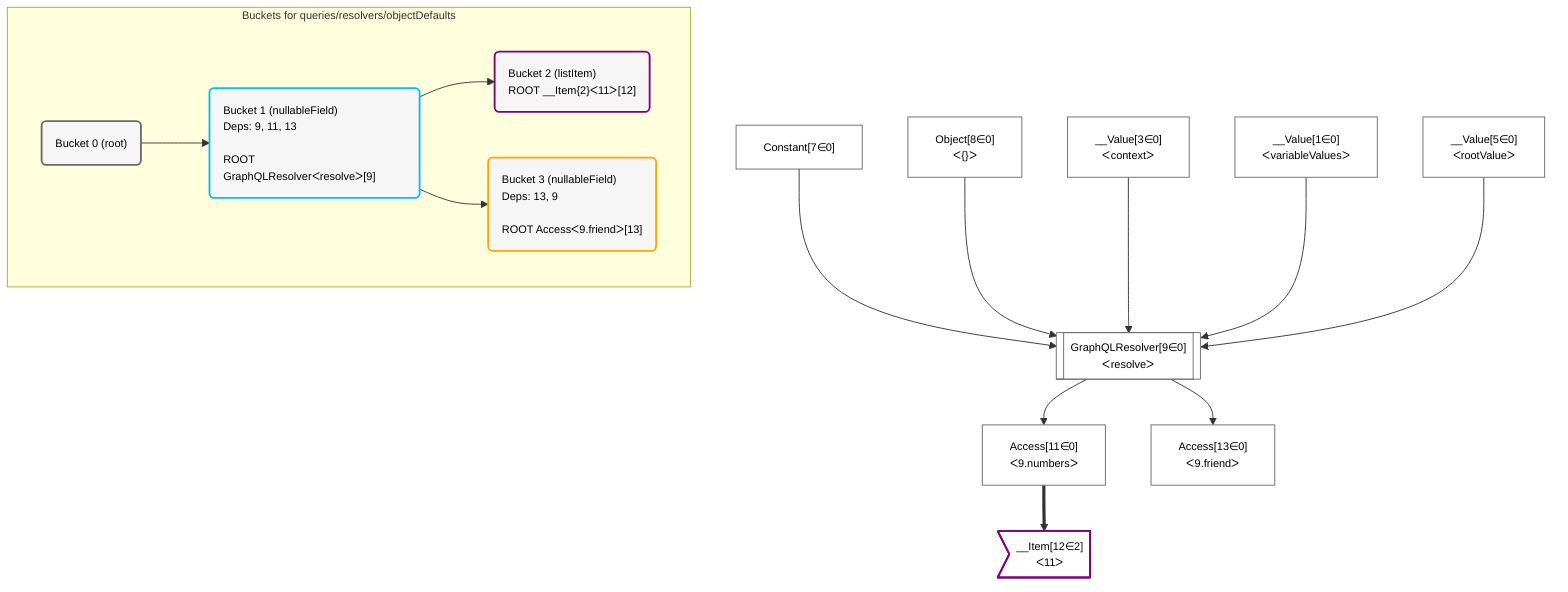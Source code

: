 %%{init: {'themeVariables': { 'fontSize': '12px'}}}%%
graph TD
    classDef path fill:#eee,stroke:#000,color:#000
    classDef plan fill:#fff,stroke-width:1px,color:#000
    classDef itemplan fill:#fff,stroke-width:2px,color:#000
    classDef sideeffectplan fill:#f00,stroke-width:2px,color:#000
    classDef bucket fill:#f6f6f6,color:#000,stroke-width:2px,text-align:left


    %% define steps
    __Value1["__Value[1∈0]<br />ᐸvariableValuesᐳ"]:::plan
    __Value3["__Value[3∈0]<br />ᐸcontextᐳ"]:::plan
    __Value5["__Value[5∈0]<br />ᐸrootValueᐳ"]:::plan
    Constant7["Constant[7∈0]"]:::plan
    Object8["Object[8∈0]<br />ᐸ{}ᐳ"]:::plan
    GraphQLResolver9[["GraphQLResolver[9∈0]<br />ᐸresolveᐳ"]]:::plan
    Access11["Access[11∈0]<br />ᐸ9.numbersᐳ"]:::plan
    __Item12>"__Item[12∈2]<br />ᐸ11ᐳ"]:::itemplan
    Access13["Access[13∈0]<br />ᐸ9.friendᐳ"]:::plan

    %% plan dependencies
    Constant7 & Object8 & __Value3 & __Value1 & __Value5 --> GraphQLResolver9
    GraphQLResolver9 --> Access11
    Access11 ==> __Item12
    GraphQLResolver9 --> Access13

    subgraph "Buckets for queries/resolvers/objectDefaults"
    Bucket0("Bucket 0 (root)"):::bucket
    classDef bucket0 stroke:#696969
    class Bucket0,__Value1,__Value3,__Value5,Constant7,Object8,GraphQLResolver9,Access11,Access13 bucket0
    Bucket1("Bucket 1 (nullableField)<br />Deps: 9, 11, 13<br /><br />ROOT GraphQLResolverᐸresolveᐳ[9]"):::bucket
    classDef bucket1 stroke:#00bfff
    class Bucket1 bucket1
    Bucket2("Bucket 2 (listItem)<br />ROOT __Item{2}ᐸ11ᐳ[12]"):::bucket
    classDef bucket2 stroke:#7f007f
    class Bucket2,__Item12 bucket2
    Bucket3("Bucket 3 (nullableField)<br />Deps: 13, 9<br /><br />ROOT Accessᐸ9.friendᐳ[13]"):::bucket
    classDef bucket3 stroke:#ffa500
    class Bucket3 bucket3
    Bucket0 --> Bucket1
    Bucket1 --> Bucket2 & Bucket3
    end